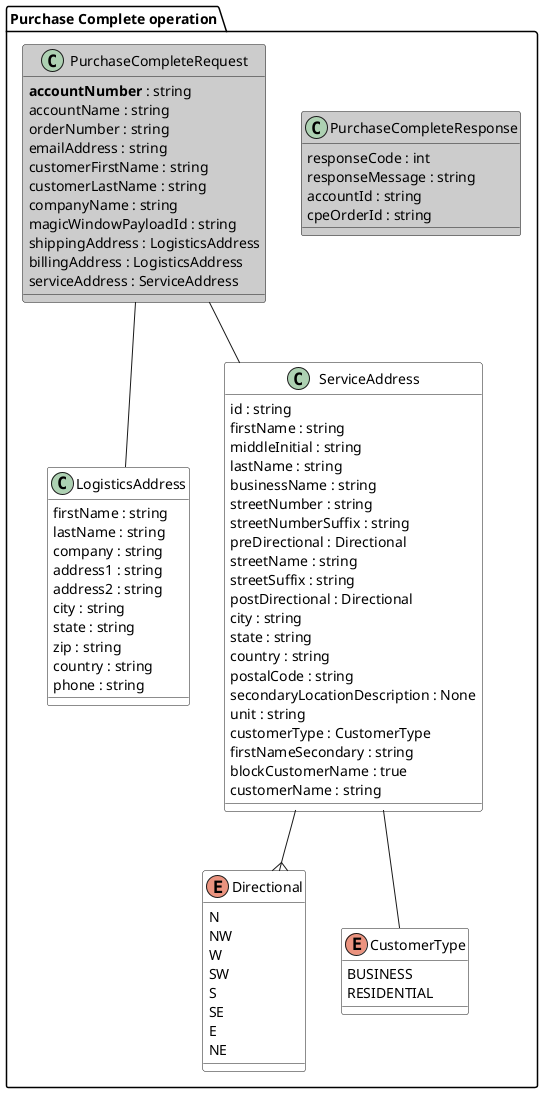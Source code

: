 @startuml

skinparam ClassBackgroundColor #ffffff

package "Purchase Complete operation" {
    class "PurchaseCompleteRequest" as req #cccccc {
        **accountNumber** : string
        accountName : string
        orderNumber : string
        emailAddress : string
        customerFirstName : string
        customerLastName : string
        companyName : string
        magicWindowPayloadId : string
        shippingAddress : LogisticsAddress
        billingAddress : LogisticsAddress
        serviceAddress : ServiceAddress
    }

    class "LogisticsAddress" as la {
        firstName : string
        lastName : string
        company : string
        address1 : string
        address2 : string
        city : string
        state : string
        zip : string
        country : string
        phone : string
    }

    class "ServiceAddress" as sa {
        id : string
        firstName : string
        middleInitial : string
        lastName : string
        businessName : string
        streetNumber : string
        streetNumberSuffix : string
        preDirectional : Directional
        streetName : string
        streetSuffix : string
        postDirectional : Directional
        city : string
        state : string
        country : string
        postalCode : string
        secondaryLocationDescription : None
        unit : string
        customerType : CustomerType
        firstNameSecondary : string
        blockCustomerName : true
        customerName : string
    }

    enum "CustomerType" as ct {
        BUSINESS
        RESIDENTIAL
    }

    enum "Directional" as dir {
        N
        NW
        W
        SW
        S
        SE
        E
        NE
    }

    sa --{ dir
    sa -- ct
    req -- sa
    req -- la

    dir -[hidden] ct

    class "PurchaseCompleteResponse" as resp #cccccc {
        responseCode : int
        responseMessage : string
        accountId : string
        cpeOrderId : string
    }

    req -[hidden] resp
}

newpage

skinparam ClassBackgroundColor #ffffff

package "Customer Configuration Status operation" as ccs {
    class "CustomerConfigurationStatusRequest" as req #ccc {
        accountId : string
        accountNumber : string
        status : CustomerConfigurationStatusType
    }
    
    enum "CustomerConfigurationStatusType" as ccst {
        COMPLETE
        PARTIALLY_COMPLETE
        NOT_STARTED
        IMPEDED
    }
    
    req -- ccst

    class "CustomerConfigurationStatusResponse" as resp #ccc {
        statusCode : int
        statusMessage : string
    }

    req -[hidden] resp
}

newpage

skinparam ClassBackgroundColor #ffffff

package "Account Cancelled / Deleted operation" as resp_p {
    class "AccountDeleteRequest" as req #ccc {
        accountNumber : string
    }

    class "AccountDeleteResponse" as resp #ccc {
        statusCode : int
        statusMessage : string
    }

    req -[hidden] resp
}

newpage

skinparam ClassBackgroundColor #ffffff

package "Order Shipped operation" as ds_p {
    class "OrderShippedRequest" as req #ccc {
        accountNumber : string
        cpeOrderId : string
        macAddresses : string[]
        carrier : string
        carrierTrackingCode : string
    }

    class "OrderShippedResponse" as resp #ccc {
        statusCode : int
        statusMessage : string
    }

    req -[hidden] resp
}

newpage

skinparam ClassBackgroundColor #ffffff

package "TN Inventory Low operation" as til_p {
    class "TnInventoryLowRequest" as req #ccc {
        accountNumber : string
        rateCenter : string
        numberOfTnsOrdered : int
    }

    class "TnInventoryLowResponse" as resp #ccc {
        statusCode : int
        statusMessage : string
    }

    req -[hidden] resp
}

newpage

skinparam ClassBackgroundColor #ffffff

package "TN Inventory Replenished operation" as tir_p {
    class "TnInventoryReplenishedRequest" as req #ccc {
        accountNumber : string
        rateCenter : string
        numberOfTnsInInventory : int
    }

    class "TnInventoryReplenishedResponse" as resp #ccc {
        statusCode : int
        statusMessage : string
    }

    req -[hidden] resp
}

@enduml